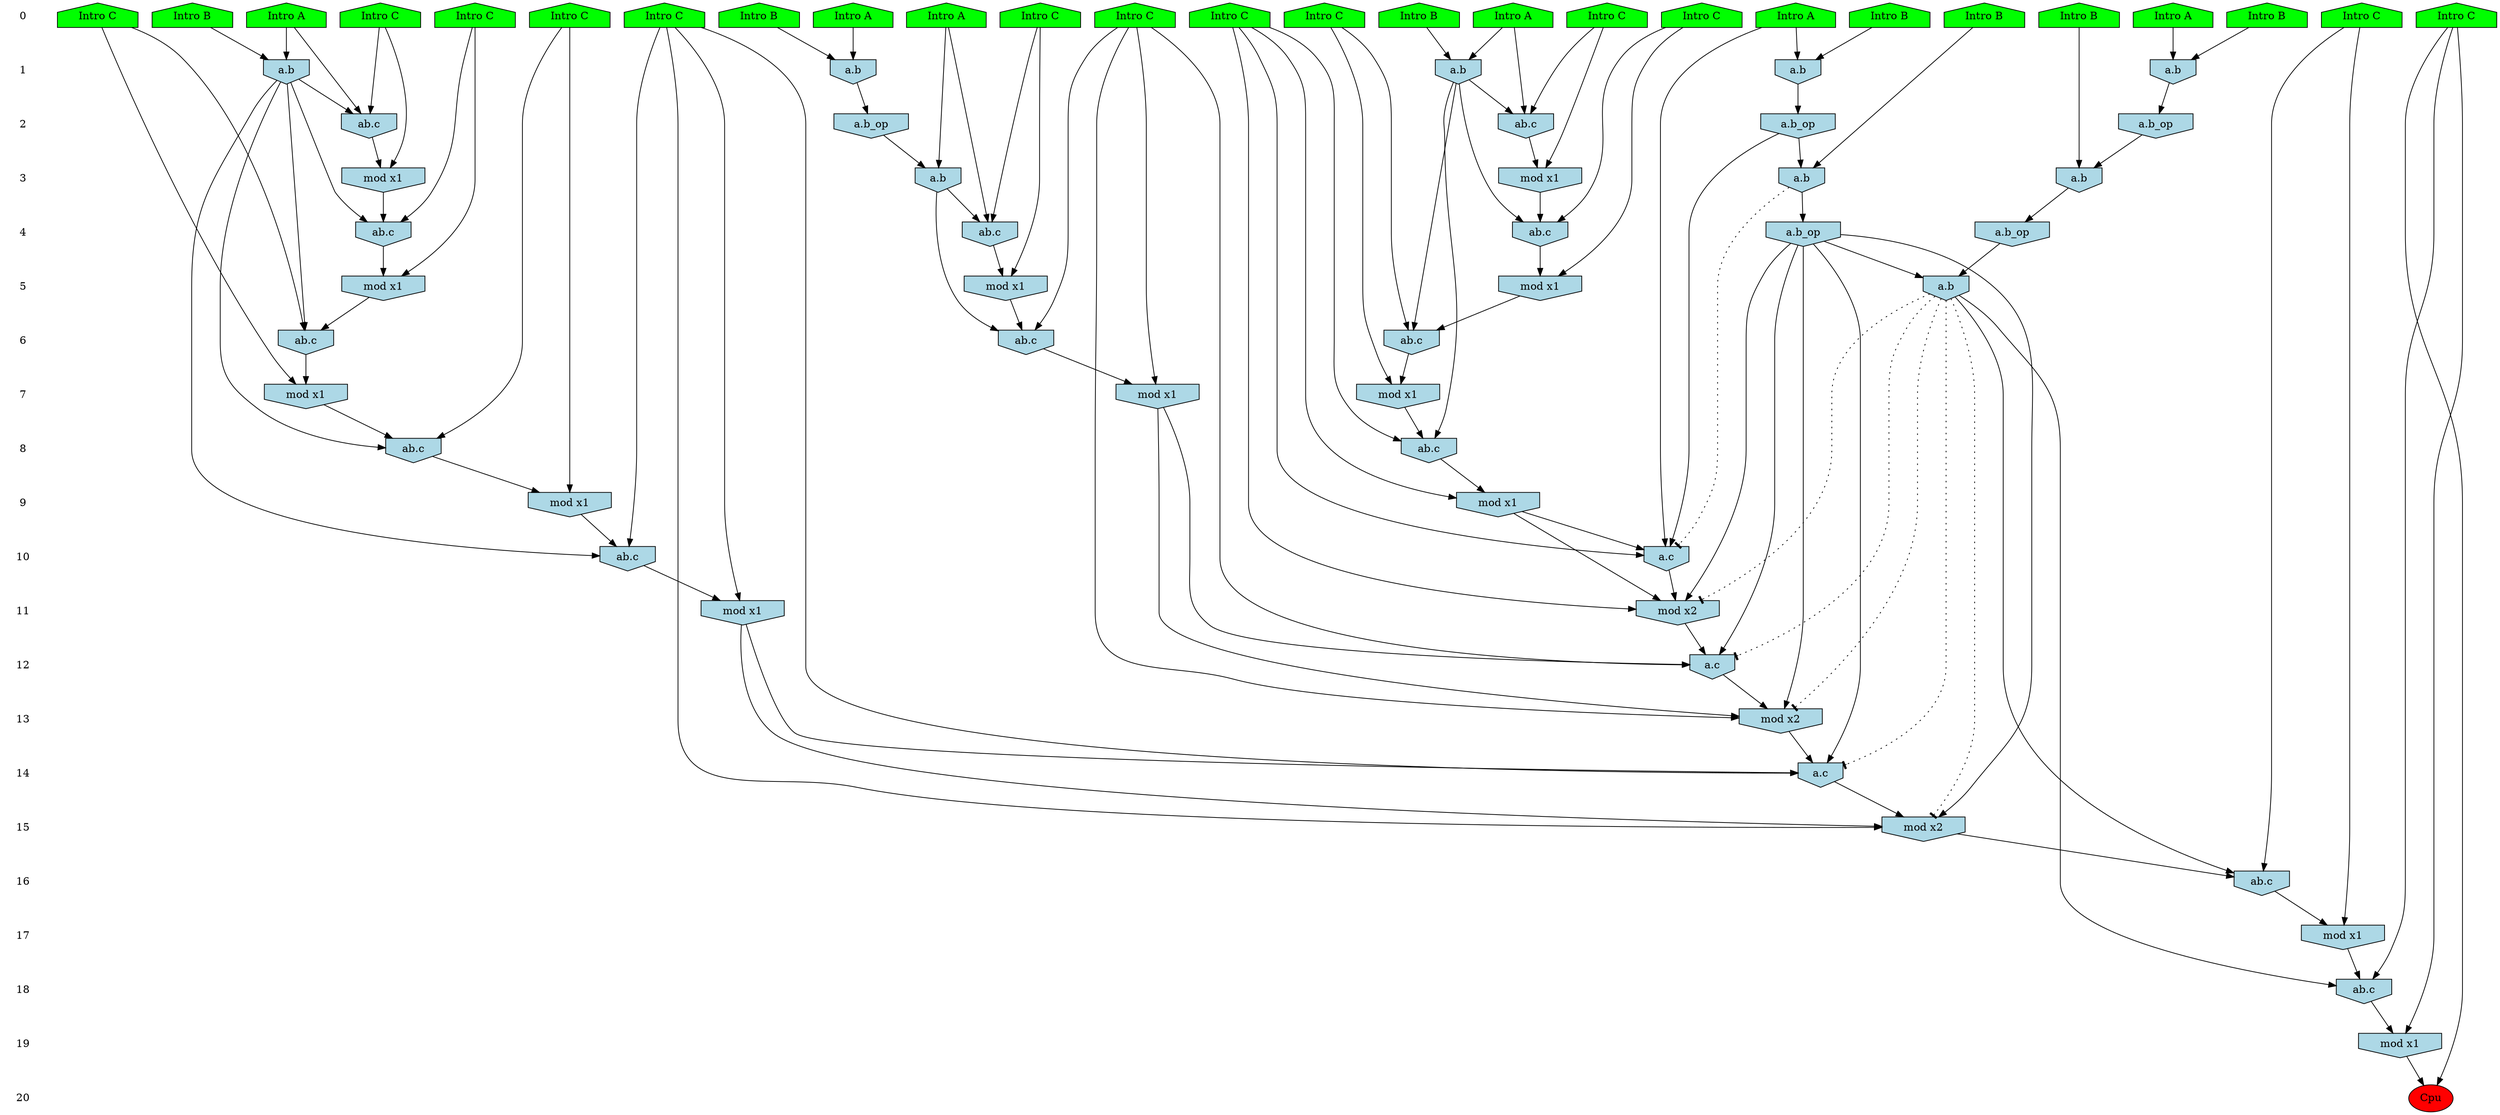 /* Compression of 1 causal flows obtained in average at 2.017898E+01 t.u */
/* Compressed causal flows were: [3738] */
digraph G{
 ranksep=.5 ; 
{ rank = same ; "0" [shape=plaintext] ; node_1 [label ="Intro B", shape=house, style=filled, fillcolor=green] ;
node_2 [label ="Intro B", shape=house, style=filled, fillcolor=green] ;
node_3 [label ="Intro B", shape=house, style=filled, fillcolor=green] ;
node_4 [label ="Intro B", shape=house, style=filled, fillcolor=green] ;
node_5 [label ="Intro B", shape=house, style=filled, fillcolor=green] ;
node_6 [label ="Intro A", shape=house, style=filled, fillcolor=green] ;
node_7 [label ="Intro A", shape=house, style=filled, fillcolor=green] ;
node_8 [label ="Intro A", shape=house, style=filled, fillcolor=green] ;
node_9 [label ="Intro A", shape=house, style=filled, fillcolor=green] ;
node_10 [label ="Intro A", shape=house, style=filled, fillcolor=green] ;
node_11 [label ="Intro B", shape=house, style=filled, fillcolor=green] ;
node_12 [label ="Intro B", shape=house, style=filled, fillcolor=green] ;
node_13 [label ="Intro A", shape=house, style=filled, fillcolor=green] ;
node_14 [label ="Intro C", shape=house, style=filled, fillcolor=green] ;
node_15 [label ="Intro C", shape=house, style=filled, fillcolor=green] ;
node_16 [label ="Intro C", shape=house, style=filled, fillcolor=green] ;
node_17 [label ="Intro C", shape=house, style=filled, fillcolor=green] ;
node_18 [label ="Intro C", shape=house, style=filled, fillcolor=green] ;
node_19 [label ="Intro C", shape=house, style=filled, fillcolor=green] ;
node_20 [label ="Intro C", shape=house, style=filled, fillcolor=green] ;
node_21 [label ="Intro C", shape=house, style=filled, fillcolor=green] ;
node_22 [label ="Intro C", shape=house, style=filled, fillcolor=green] ;
node_23 [label ="Intro C", shape=house, style=filled, fillcolor=green] ;
node_24 [label ="Intro C", shape=house, style=filled, fillcolor=green] ;
node_25 [label ="Intro C", shape=house, style=filled, fillcolor=green] ;
node_26 [label ="Intro C", shape=house, style=filled, fillcolor=green] ;
}
{ rank = same ; "1" [shape=plaintext] ; node_27 [label="a.b", shape=invhouse, style=filled, fillcolor = lightblue] ;
node_28 [label="a.b", shape=invhouse, style=filled, fillcolor = lightblue] ;
node_29 [label="a.b", shape=invhouse, style=filled, fillcolor = lightblue] ;
node_36 [label="a.b", shape=invhouse, style=filled, fillcolor = lightblue] ;
node_38 [label="a.b", shape=invhouse, style=filled, fillcolor = lightblue] ;
}
{ rank = same ; "2" [shape=plaintext] ; node_30 [label="a.b_op", shape=invhouse, style=filled, fillcolor = lightblue] ;
node_31 [label="ab.c", shape=invhouse, style=filled, fillcolor = lightblue] ;
node_32 [label="ab.c", shape=invhouse, style=filled, fillcolor = lightblue] ;
node_47 [label="a.b_op", shape=invhouse, style=filled, fillcolor = lightblue] ;
node_52 [label="a.b_op", shape=invhouse, style=filled, fillcolor = lightblue] ;
}
{ rank = same ; "3" [shape=plaintext] ; node_33 [label="mod x1", shape=invhouse, style=filled, fillcolor = lightblue] ;
node_34 [label="mod x1", shape=invhouse, style=filled, fillcolor = lightblue] ;
node_53 [label="a.b", shape=invhouse, style=filled, fillcolor = lightblue] ;
node_54 [label="a.b", shape=invhouse, style=filled, fillcolor = lightblue] ;
node_55 [label="a.b", shape=invhouse, style=filled, fillcolor = lightblue] ;
}
{ rank = same ; "4" [shape=plaintext] ; node_35 [label="ab.c", shape=invhouse, style=filled, fillcolor = lightblue] ;
node_41 [label="ab.c", shape=invhouse, style=filled, fillcolor = lightblue] ;
node_57 [label="ab.c", shape=invhouse, style=filled, fillcolor = lightblue] ;
node_58 [label="a.b_op", shape=invhouse, style=filled, fillcolor = lightblue] ;
node_59 [label="a.b_op", shape=invhouse, style=filled, fillcolor = lightblue] ;
}
{ rank = same ; "5" [shape=plaintext] ; node_37 [label="mod x1", shape=invhouse, style=filled, fillcolor = lightblue] ;
node_45 [label="mod x1", shape=invhouse, style=filled, fillcolor = lightblue] ;
node_61 [label="mod x1", shape=invhouse, style=filled, fillcolor = lightblue] ;
node_68 [label="a.b", shape=invhouse, style=filled, fillcolor = lightblue] ;
}
{ rank = same ; "6" [shape=plaintext] ; node_39 [label="ab.c", shape=invhouse, style=filled, fillcolor = lightblue] ;
node_46 [label="ab.c", shape=invhouse, style=filled, fillcolor = lightblue] ;
node_62 [label="ab.c", shape=invhouse, style=filled, fillcolor = lightblue] ;
}
{ rank = same ; "7" [shape=plaintext] ; node_40 [label="mod x1", shape=invhouse, style=filled, fillcolor = lightblue] ;
node_48 [label="mod x1", shape=invhouse, style=filled, fillcolor = lightblue] ;
node_63 [label="mod x1", shape=invhouse, style=filled, fillcolor = lightblue] ;
}
{ rank = same ; "8" [shape=plaintext] ; node_42 [label="ab.c", shape=invhouse, style=filled, fillcolor = lightblue] ;
node_49 [label="ab.c", shape=invhouse, style=filled, fillcolor = lightblue] ;
}
{ rank = same ; "9" [shape=plaintext] ; node_43 [label="mod x1", shape=invhouse, style=filled, fillcolor = lightblue] ;
node_50 [label="mod x1", shape=invhouse, style=filled, fillcolor = lightblue] ;
}
{ rank = same ; "10" [shape=plaintext] ; node_44 [label="a.c", shape=invhouse, style=filled, fillcolor = lightblue] ;
node_51 [label="ab.c", shape=invhouse, style=filled, fillcolor = lightblue] ;
}
{ rank = same ; "11" [shape=plaintext] ; node_56 [label="mod x1", shape=invhouse, style=filled, fillcolor = lightblue] ;
node_60 [label="mod x2", shape=invhouse, style=filled, fillcolor = lightblue] ;
}
{ rank = same ; "12" [shape=plaintext] ; node_64 [label="a.c", shape=invhouse, style=filled, fillcolor = lightblue] ;
}
{ rank = same ; "13" [shape=plaintext] ; node_65 [label="mod x2", shape=invhouse, style=filled, fillcolor = lightblue] ;
}
{ rank = same ; "14" [shape=plaintext] ; node_66 [label="a.c", shape=invhouse, style=filled, fillcolor = lightblue] ;
}
{ rank = same ; "15" [shape=plaintext] ; node_67 [label="mod x2", shape=invhouse, style=filled, fillcolor = lightblue] ;
}
{ rank = same ; "16" [shape=plaintext] ; node_69 [label="ab.c", shape=invhouse, style=filled, fillcolor = lightblue] ;
}
{ rank = same ; "17" [shape=plaintext] ; node_70 [label="mod x1", shape=invhouse, style=filled, fillcolor = lightblue] ;
}
{ rank = same ; "18" [shape=plaintext] ; node_71 [label="ab.c", shape=invhouse, style=filled, fillcolor = lightblue] ;
}
{ rank = same ; "19" [shape=plaintext] ; node_72 [label="mod x1", shape=invhouse, style=filled, fillcolor = lightblue] ;
}
{ rank = same ; "20" [shape=plaintext] ; node_73 [label ="Cpu", style=filled, fillcolor=red] ;
}
"0" -> "1" [style="invis"]; 
"1" -> "2" [style="invis"]; 
"2" -> "3" [style="invis"]; 
"3" -> "4" [style="invis"]; 
"4" -> "5" [style="invis"]; 
"5" -> "6" [style="invis"]; 
"6" -> "7" [style="invis"]; 
"7" -> "8" [style="invis"]; 
"8" -> "9" [style="invis"]; 
"9" -> "10" [style="invis"]; 
"10" -> "11" [style="invis"]; 
"11" -> "12" [style="invis"]; 
"12" -> "13" [style="invis"]; 
"13" -> "14" [style="invis"]; 
"14" -> "15" [style="invis"]; 
"15" -> "16" [style="invis"]; 
"16" -> "17" [style="invis"]; 
"17" -> "18" [style="invis"]; 
"18" -> "19" [style="invis"]; 
"19" -> "20" [style="invis"]; 
node_6 -> node_27
node_11 -> node_27
node_2 -> node_28
node_10 -> node_28
node_9 -> node_29
node_12 -> node_29
node_27 -> node_30
node_9 -> node_31
node_23 -> node_31
node_29 -> node_31
node_10 -> node_32
node_21 -> node_32
node_28 -> node_32
node_23 -> node_33
node_31 -> node_33
node_21 -> node_34
node_32 -> node_34
node_17 -> node_35
node_29 -> node_35
node_33 -> node_35
node_4 -> node_36
node_8 -> node_36
node_17 -> node_37
node_35 -> node_37
node_1 -> node_38
node_7 -> node_38
node_22 -> node_39
node_29 -> node_39
node_37 -> node_39
node_22 -> node_40
node_39 -> node_40
node_24 -> node_41
node_28 -> node_41
node_34 -> node_41
node_19 -> node_42
node_29 -> node_42
node_40 -> node_42
node_19 -> node_43
node_42 -> node_43
node_6 -> node_44
node_19 -> node_44
node_30 -> node_44
node_43 -> node_44
node_24 -> node_45
node_41 -> node_45
node_15 -> node_46
node_28 -> node_46
node_45 -> node_46
node_36 -> node_47
node_15 -> node_48
node_46 -> node_48
node_14 -> node_49
node_28 -> node_49
node_48 -> node_49
node_14 -> node_50
node_49 -> node_50
node_20 -> node_51
node_28 -> node_51
node_50 -> node_51
node_38 -> node_52
node_3 -> node_53
node_30 -> node_53
node_5 -> node_54
node_52 -> node_54
node_13 -> node_55
node_47 -> node_55
node_20 -> node_56
node_51 -> node_56
node_13 -> node_57
node_16 -> node_57
node_55 -> node_57
node_53 -> node_58
node_54 -> node_59
node_19 -> node_60
node_43 -> node_60
node_44 -> node_60
node_58 -> node_60
node_16 -> node_61
node_57 -> node_61
node_25 -> node_62
node_55 -> node_62
node_61 -> node_62
node_25 -> node_63
node_62 -> node_63
node_25 -> node_64
node_58 -> node_64
node_60 -> node_64
node_63 -> node_64
node_25 -> node_65
node_58 -> node_65
node_63 -> node_65
node_64 -> node_65
node_20 -> node_66
node_56 -> node_66
node_58 -> node_66
node_65 -> node_66
node_20 -> node_67
node_56 -> node_67
node_58 -> node_67
node_66 -> node_67
node_58 -> node_68
node_59 -> node_68
node_26 -> node_69
node_67 -> node_69
node_68 -> node_69
node_26 -> node_70
node_69 -> node_70
node_18 -> node_71
node_68 -> node_71
node_70 -> node_71
node_18 -> node_72
node_71 -> node_72
node_18 -> node_73
node_72 -> node_73
node_53 -> node_44 [style=dotted, arrowhead = tee] 
node_68 -> node_67 [style=dotted, arrowhead = tee] 
node_68 -> node_66 [style=dotted, arrowhead = tee] 
node_68 -> node_65 [style=dotted, arrowhead = tee] 
node_68 -> node_64 [style=dotted, arrowhead = tee] 
node_68 -> node_60 [style=dotted, arrowhead = tee] 
}
/*
 Dot generation time: 0.000986
*/